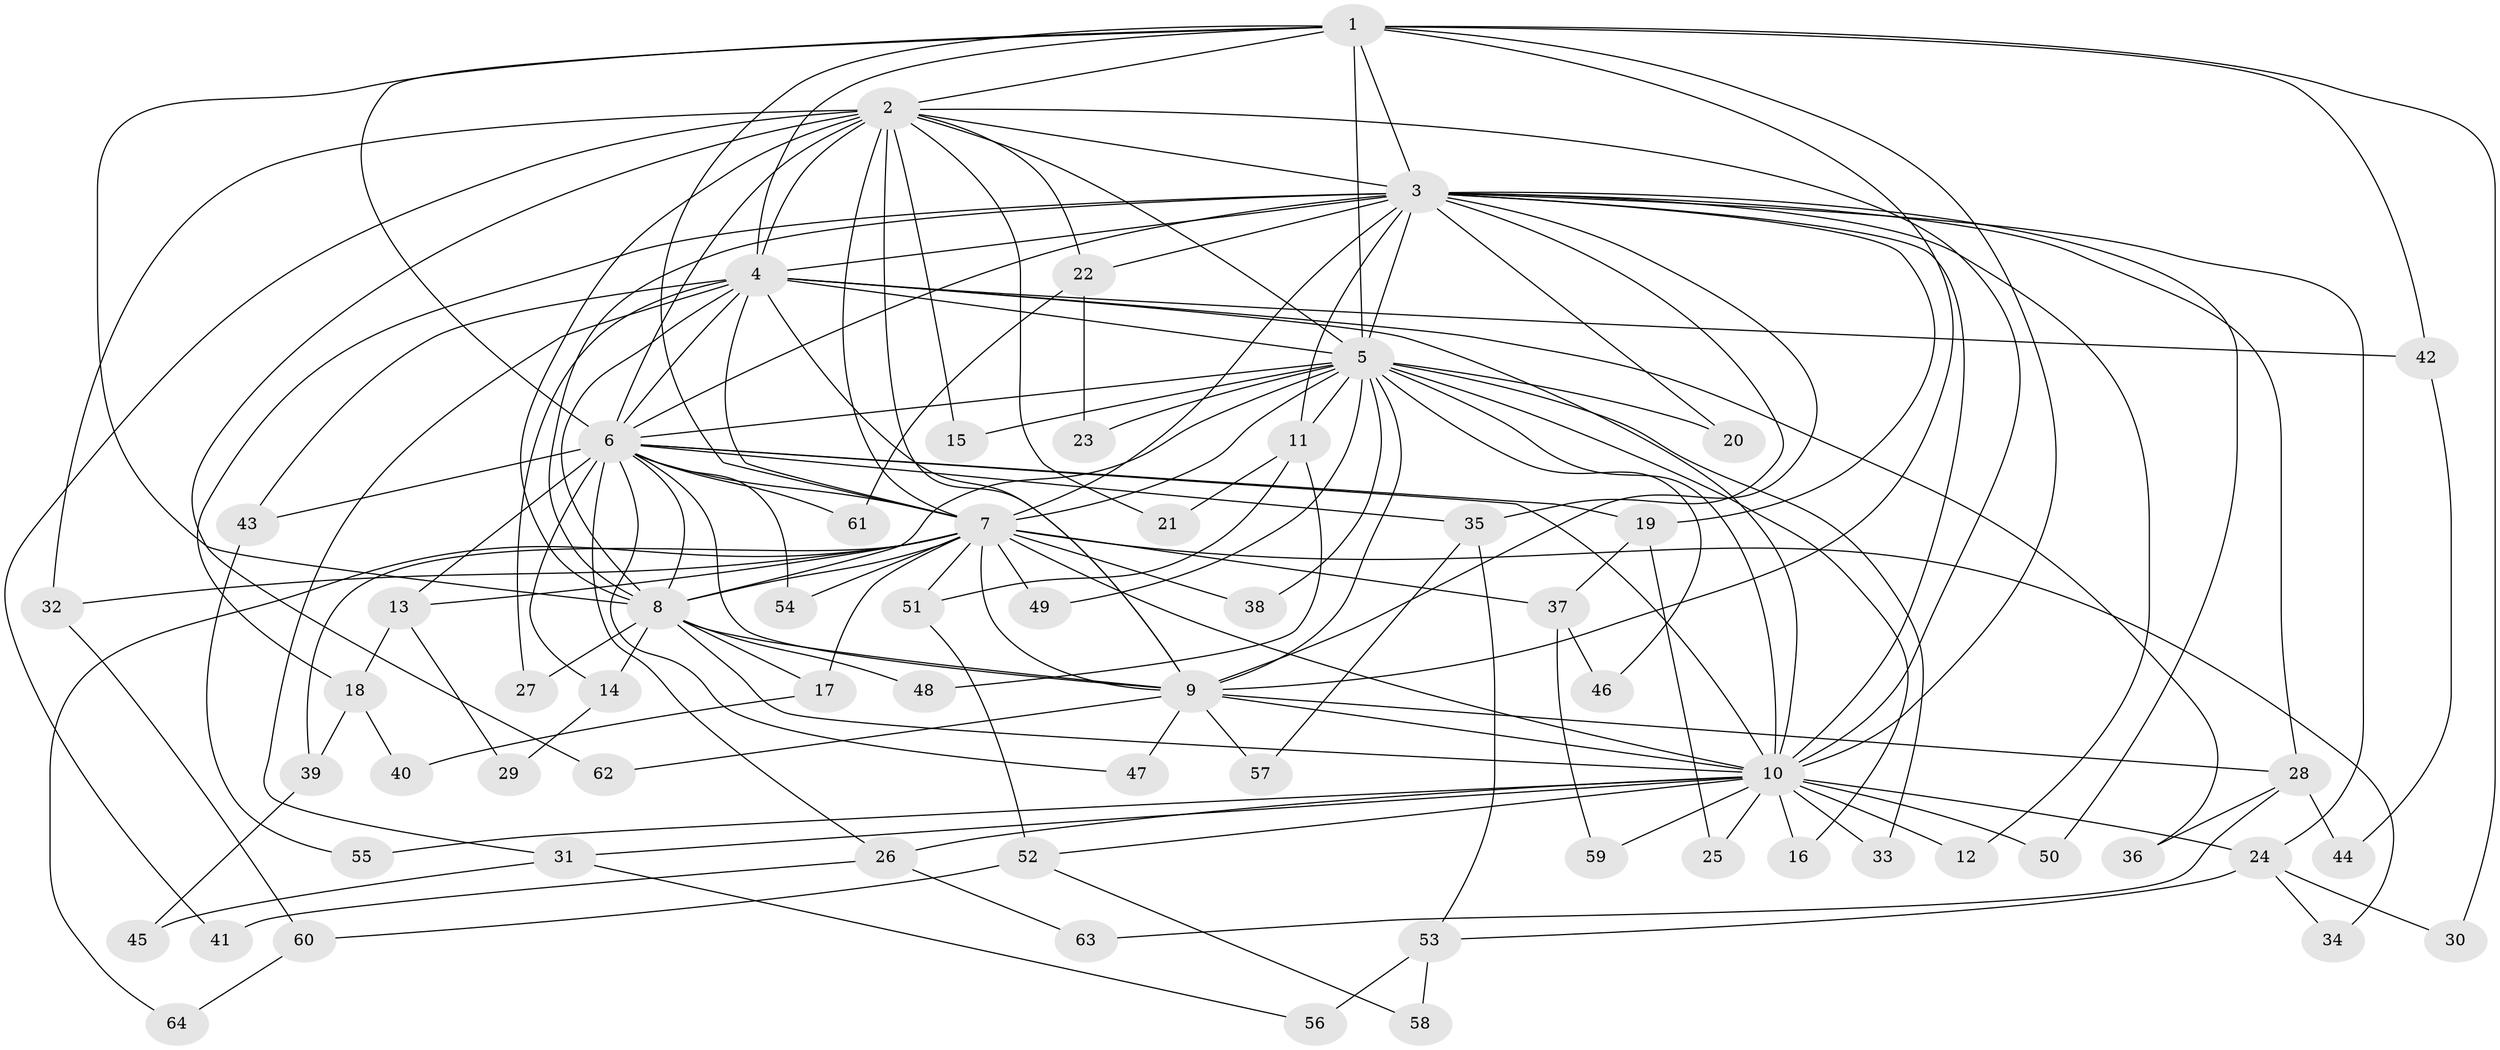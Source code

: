 // Generated by graph-tools (version 1.1) at 2025/35/03/09/25 02:35:07]
// undirected, 64 vertices, 153 edges
graph export_dot {
graph [start="1"]
  node [color=gray90,style=filled];
  1;
  2;
  3;
  4;
  5;
  6;
  7;
  8;
  9;
  10;
  11;
  12;
  13;
  14;
  15;
  16;
  17;
  18;
  19;
  20;
  21;
  22;
  23;
  24;
  25;
  26;
  27;
  28;
  29;
  30;
  31;
  32;
  33;
  34;
  35;
  36;
  37;
  38;
  39;
  40;
  41;
  42;
  43;
  44;
  45;
  46;
  47;
  48;
  49;
  50;
  51;
  52;
  53;
  54;
  55;
  56;
  57;
  58;
  59;
  60;
  61;
  62;
  63;
  64;
  1 -- 2;
  1 -- 3;
  1 -- 4;
  1 -- 5;
  1 -- 6;
  1 -- 7;
  1 -- 8;
  1 -- 9;
  1 -- 10;
  1 -- 30;
  1 -- 42;
  2 -- 3;
  2 -- 4;
  2 -- 5;
  2 -- 6;
  2 -- 7;
  2 -- 8;
  2 -- 9;
  2 -- 10;
  2 -- 15;
  2 -- 21;
  2 -- 22;
  2 -- 32;
  2 -- 41;
  2 -- 62;
  3 -- 4;
  3 -- 5;
  3 -- 6;
  3 -- 7;
  3 -- 8;
  3 -- 9;
  3 -- 10;
  3 -- 11;
  3 -- 12;
  3 -- 18;
  3 -- 19;
  3 -- 20;
  3 -- 22;
  3 -- 24;
  3 -- 28;
  3 -- 35;
  3 -- 50;
  4 -- 5;
  4 -- 6;
  4 -- 7;
  4 -- 8;
  4 -- 9;
  4 -- 10;
  4 -- 27;
  4 -- 31;
  4 -- 36;
  4 -- 42;
  4 -- 43;
  5 -- 6;
  5 -- 7;
  5 -- 8;
  5 -- 9;
  5 -- 10;
  5 -- 11;
  5 -- 15;
  5 -- 16;
  5 -- 20;
  5 -- 23;
  5 -- 33;
  5 -- 38;
  5 -- 46;
  5 -- 49;
  6 -- 7;
  6 -- 8;
  6 -- 9;
  6 -- 10;
  6 -- 13;
  6 -- 14;
  6 -- 19;
  6 -- 26;
  6 -- 35;
  6 -- 43;
  6 -- 47;
  6 -- 54;
  6 -- 61;
  7 -- 8;
  7 -- 9;
  7 -- 10;
  7 -- 13;
  7 -- 17;
  7 -- 32;
  7 -- 34;
  7 -- 37;
  7 -- 38;
  7 -- 39;
  7 -- 49;
  7 -- 51;
  7 -- 54;
  7 -- 64;
  8 -- 9;
  8 -- 10;
  8 -- 14;
  8 -- 17;
  8 -- 27;
  8 -- 48;
  9 -- 10;
  9 -- 28;
  9 -- 47;
  9 -- 57;
  9 -- 62;
  10 -- 12;
  10 -- 16;
  10 -- 24;
  10 -- 25;
  10 -- 26;
  10 -- 31;
  10 -- 33;
  10 -- 50;
  10 -- 52;
  10 -- 55;
  10 -- 59;
  11 -- 21;
  11 -- 48;
  11 -- 51;
  13 -- 18;
  13 -- 29;
  14 -- 29;
  17 -- 40;
  18 -- 39;
  18 -- 40;
  19 -- 25;
  19 -- 37;
  22 -- 23;
  22 -- 61;
  24 -- 30;
  24 -- 34;
  24 -- 53;
  26 -- 41;
  26 -- 63;
  28 -- 36;
  28 -- 44;
  28 -- 63;
  31 -- 45;
  31 -- 56;
  32 -- 60;
  35 -- 53;
  35 -- 57;
  37 -- 46;
  37 -- 59;
  39 -- 45;
  42 -- 44;
  43 -- 55;
  51 -- 52;
  52 -- 58;
  52 -- 60;
  53 -- 56;
  53 -- 58;
  60 -- 64;
}
